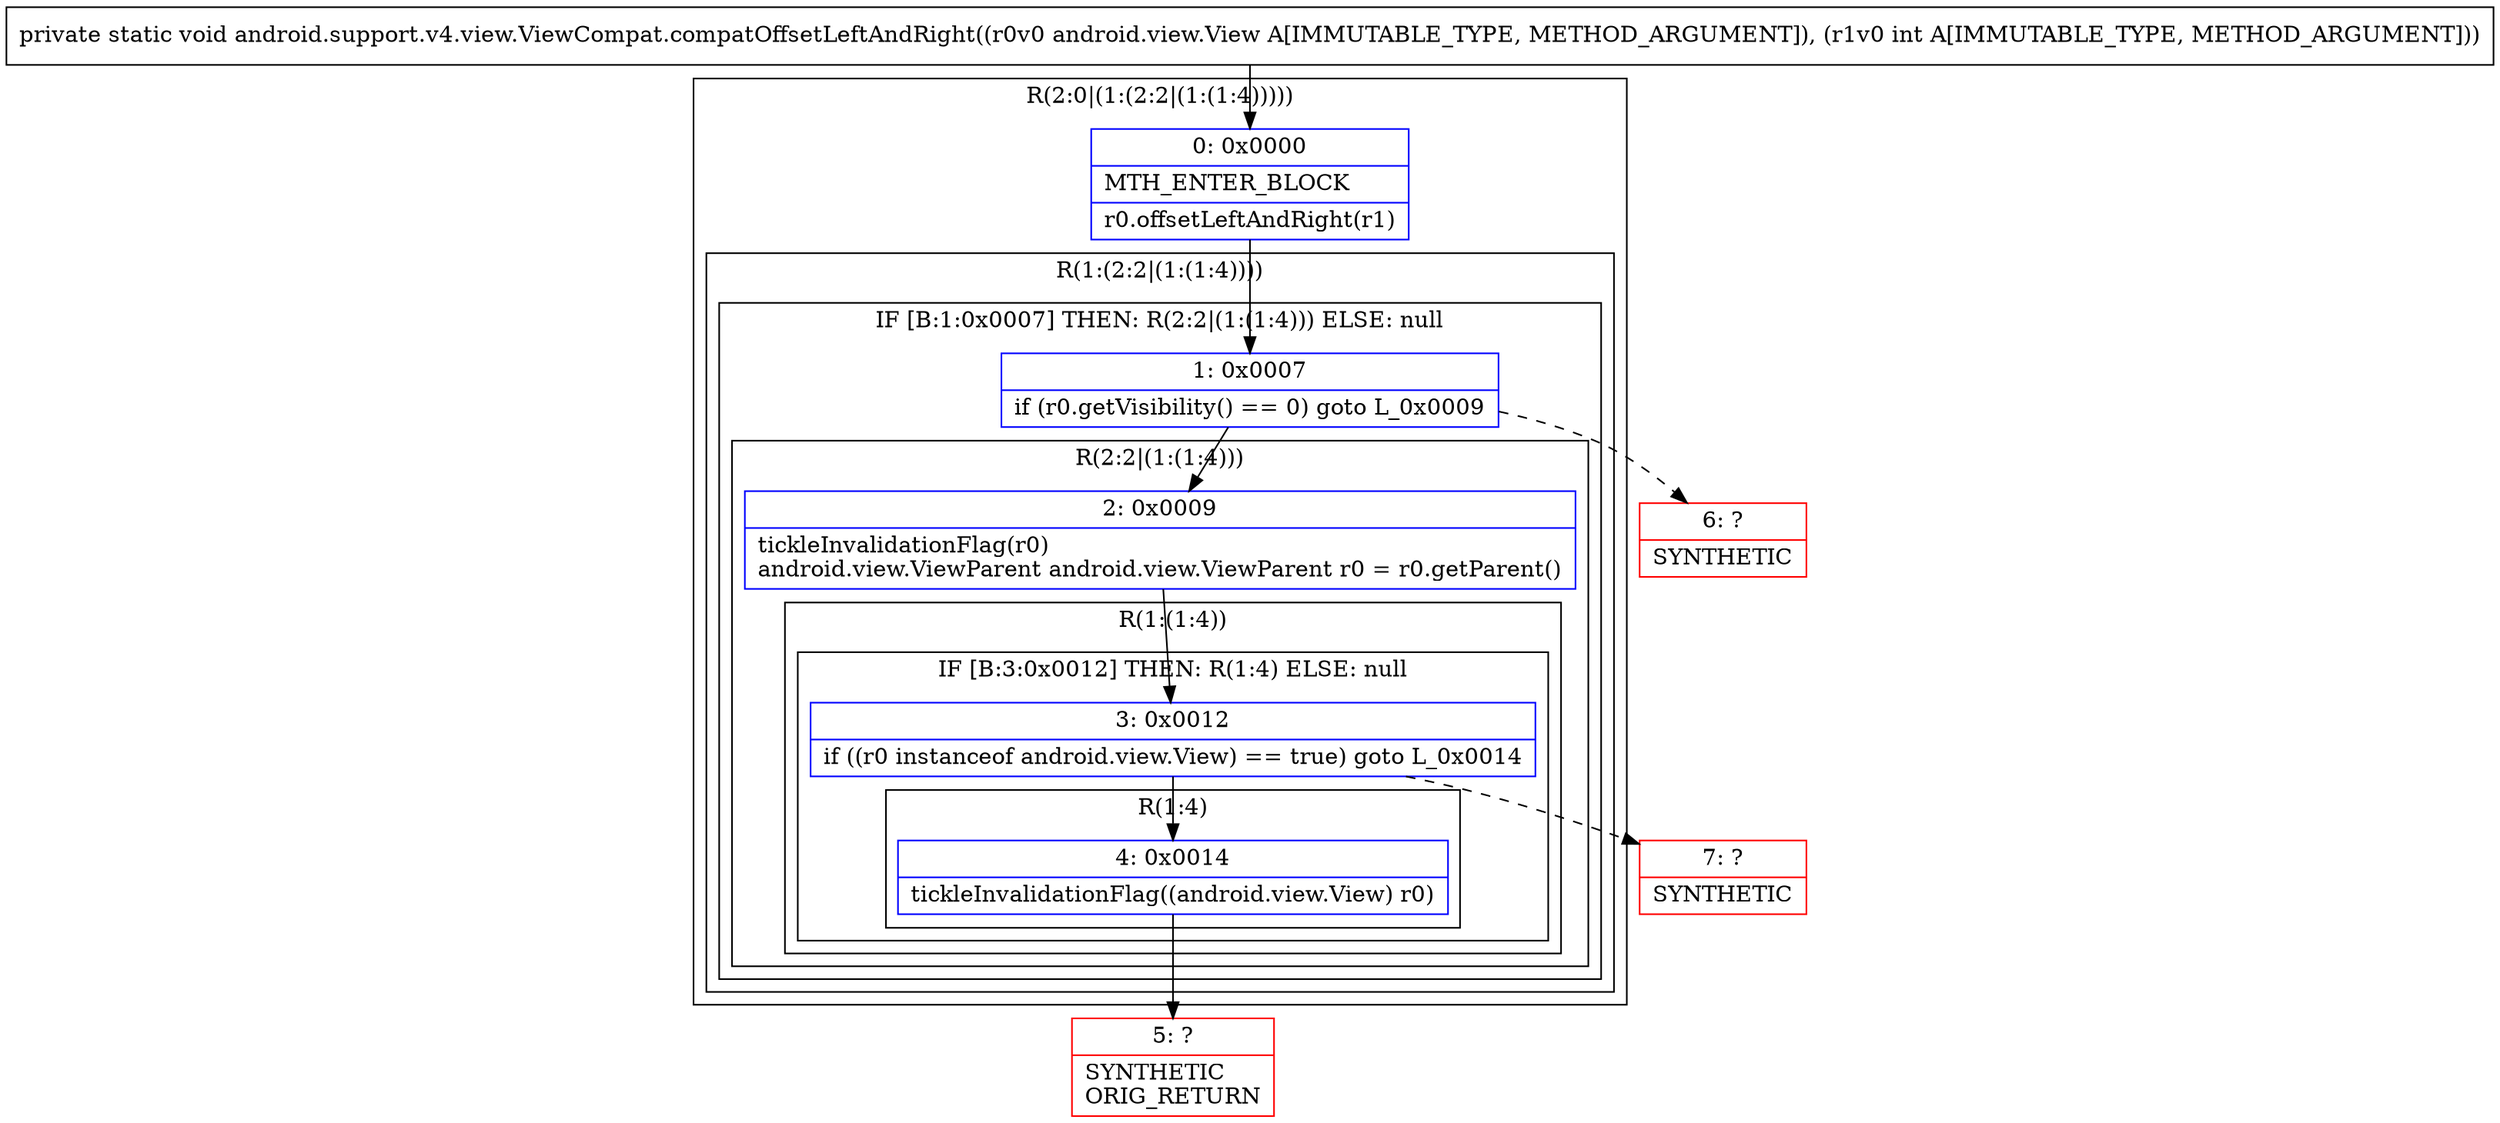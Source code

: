 digraph "CFG forandroid.support.v4.view.ViewCompat.compatOffsetLeftAndRight(Landroid\/view\/View;I)V" {
subgraph cluster_Region_175791634 {
label = "R(2:0|(1:(2:2|(1:(1:4)))))";
node [shape=record,color=blue];
Node_0 [shape=record,label="{0\:\ 0x0000|MTH_ENTER_BLOCK\l|r0.offsetLeftAndRight(r1)\l}"];
subgraph cluster_Region_863408786 {
label = "R(1:(2:2|(1:(1:4))))";
node [shape=record,color=blue];
subgraph cluster_IfRegion_466853418 {
label = "IF [B:1:0x0007] THEN: R(2:2|(1:(1:4))) ELSE: null";
node [shape=record,color=blue];
Node_1 [shape=record,label="{1\:\ 0x0007|if (r0.getVisibility() == 0) goto L_0x0009\l}"];
subgraph cluster_Region_828330629 {
label = "R(2:2|(1:(1:4)))";
node [shape=record,color=blue];
Node_2 [shape=record,label="{2\:\ 0x0009|tickleInvalidationFlag(r0)\landroid.view.ViewParent android.view.ViewParent r0 = r0.getParent()\l}"];
subgraph cluster_Region_1084194171 {
label = "R(1:(1:4))";
node [shape=record,color=blue];
subgraph cluster_IfRegion_181461878 {
label = "IF [B:3:0x0012] THEN: R(1:4) ELSE: null";
node [shape=record,color=blue];
Node_3 [shape=record,label="{3\:\ 0x0012|if ((r0 instanceof android.view.View) == true) goto L_0x0014\l}"];
subgraph cluster_Region_742370808 {
label = "R(1:4)";
node [shape=record,color=blue];
Node_4 [shape=record,label="{4\:\ 0x0014|tickleInvalidationFlag((android.view.View) r0)\l}"];
}
}
}
}
}
}
}
Node_5 [shape=record,color=red,label="{5\:\ ?|SYNTHETIC\lORIG_RETURN\l}"];
Node_6 [shape=record,color=red,label="{6\:\ ?|SYNTHETIC\l}"];
Node_7 [shape=record,color=red,label="{7\:\ ?|SYNTHETIC\l}"];
MethodNode[shape=record,label="{private static void android.support.v4.view.ViewCompat.compatOffsetLeftAndRight((r0v0 android.view.View A[IMMUTABLE_TYPE, METHOD_ARGUMENT]), (r1v0 int A[IMMUTABLE_TYPE, METHOD_ARGUMENT])) }"];
MethodNode -> Node_0;
Node_0 -> Node_1;
Node_1 -> Node_2;
Node_1 -> Node_6[style=dashed];
Node_2 -> Node_3;
Node_3 -> Node_4;
Node_3 -> Node_7[style=dashed];
Node_4 -> Node_5;
}

